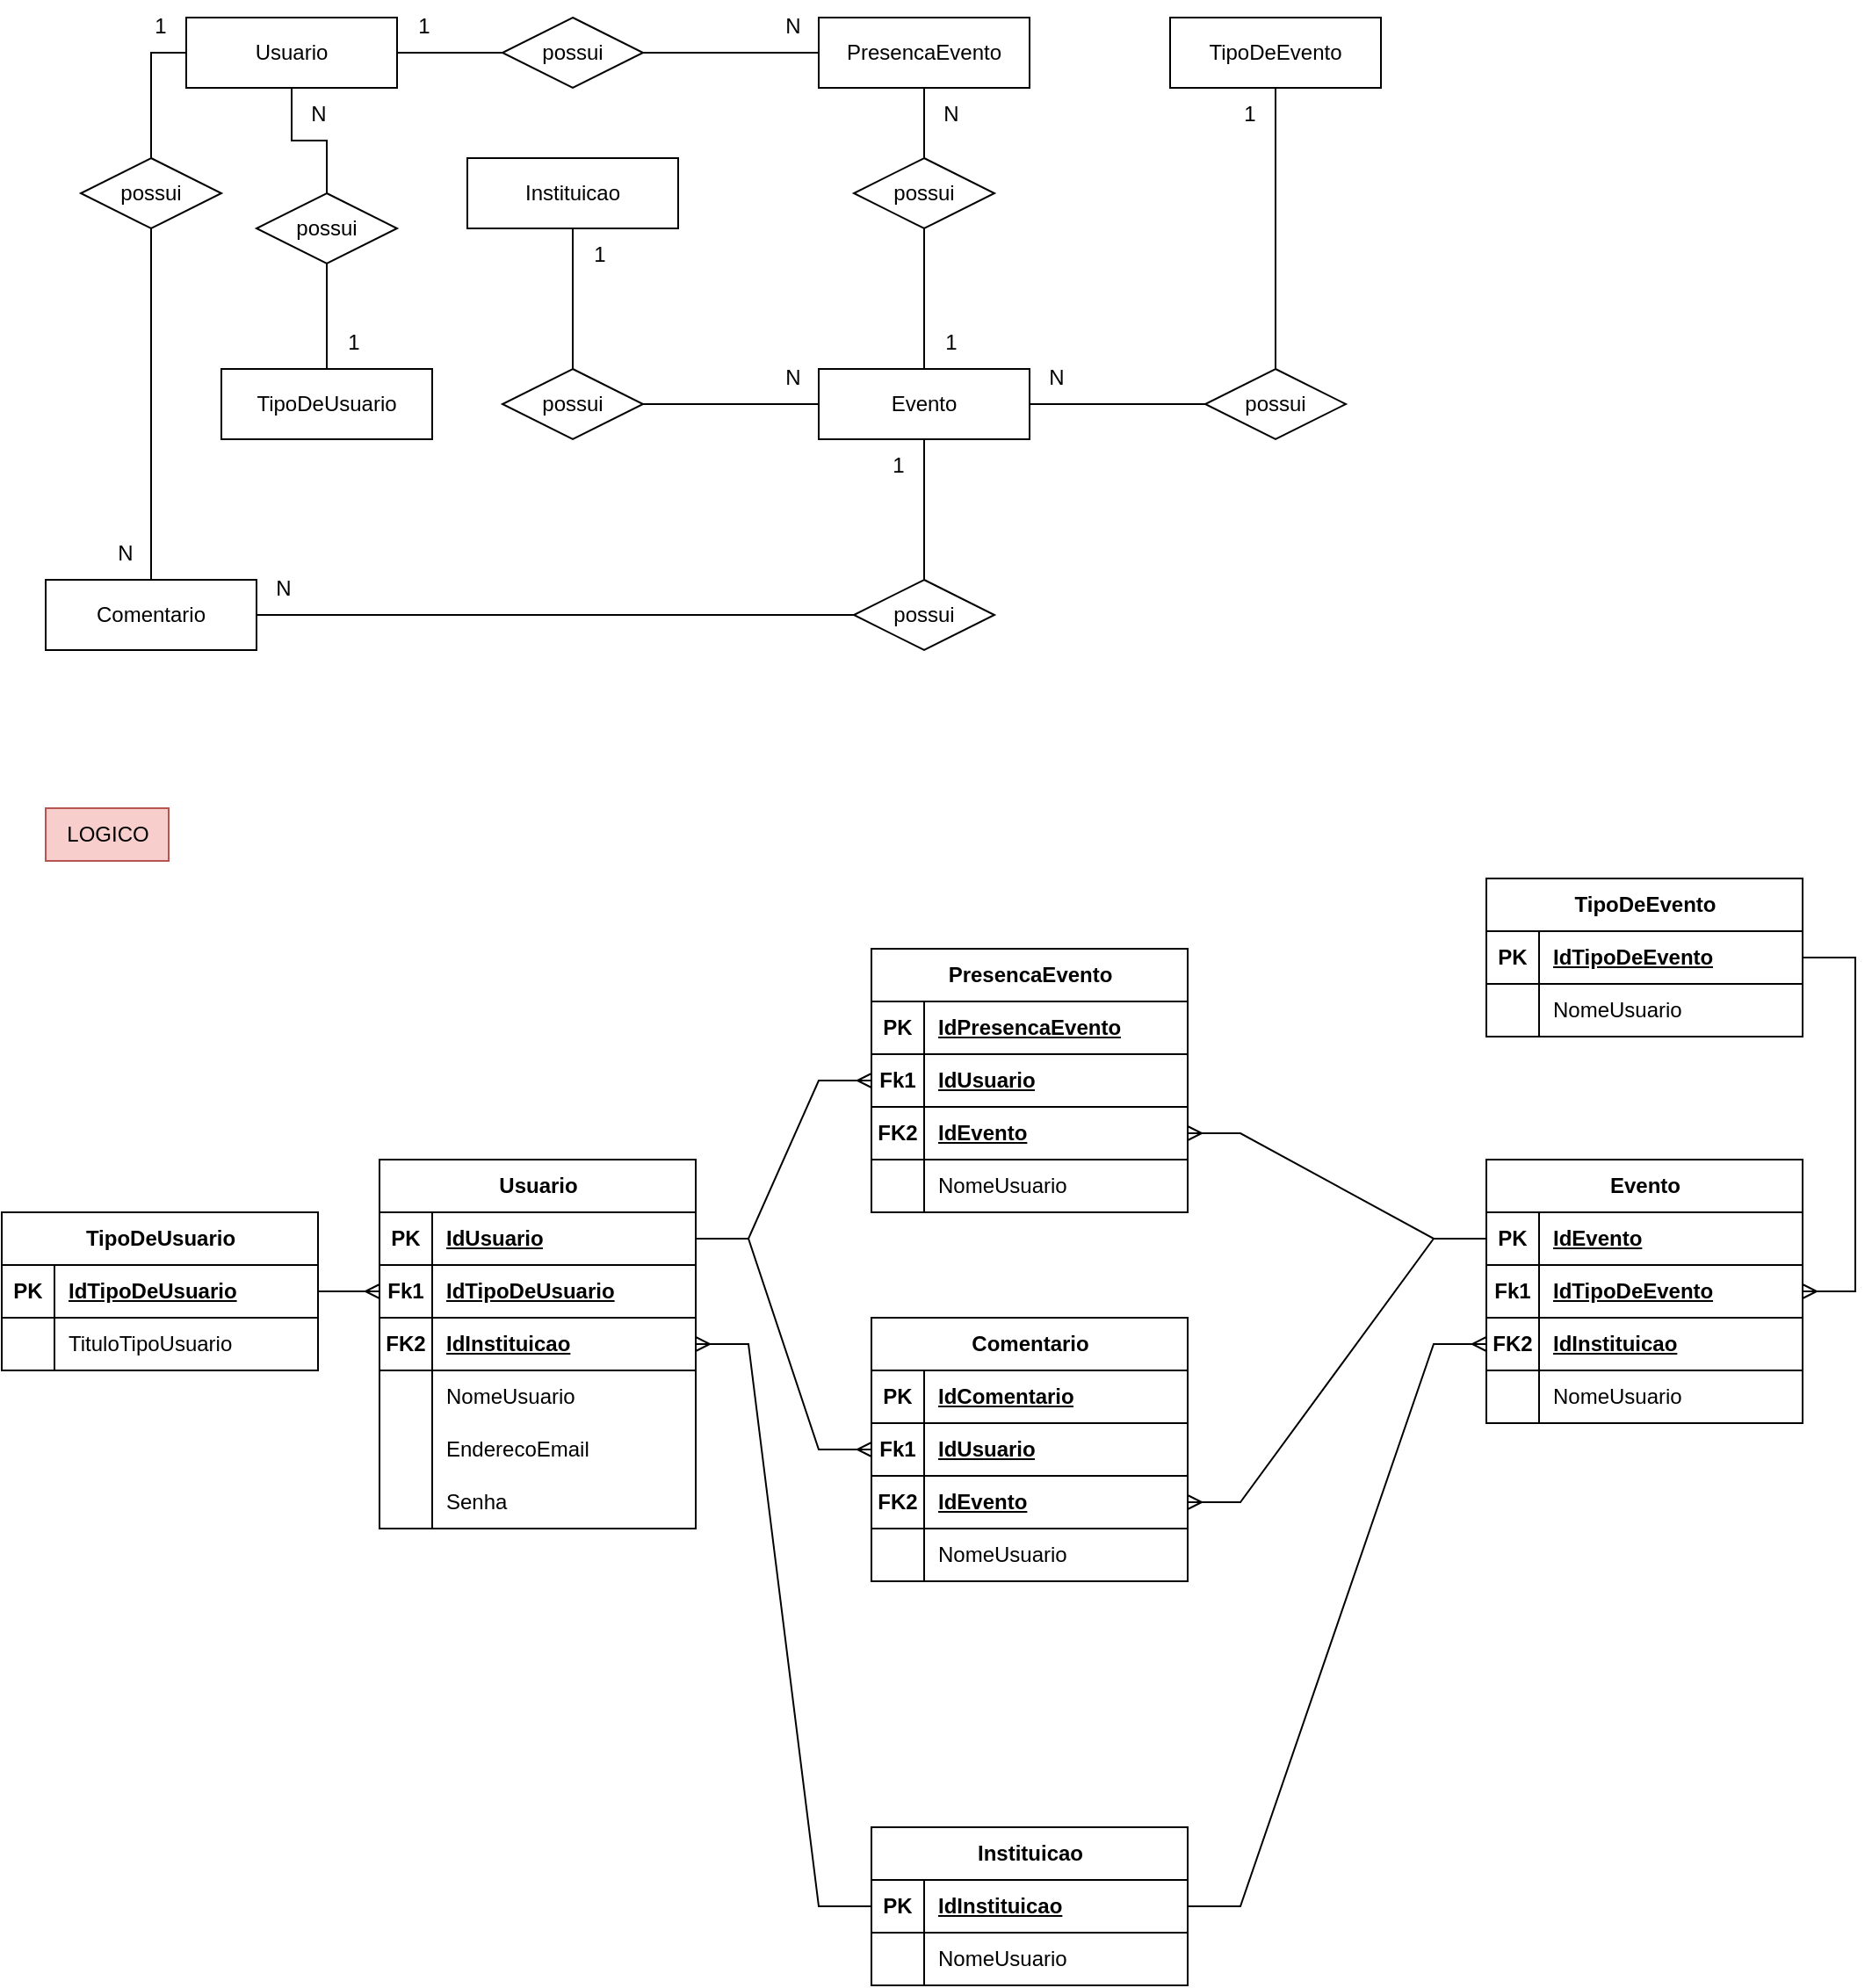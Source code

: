 <mxfile version="21.6.8" type="device">
  <diagram name="Página-1" id="X6pCmP_tfKgv1Dr2jhny">
    <mxGraphModel dx="4291" dy="1783" grid="1" gridSize="10" guides="1" tooltips="1" connect="1" arrows="1" fold="1" page="1" pageScale="1" pageWidth="827" pageHeight="1169" math="0" shadow="0">
      <root>
        <mxCell id="0" />
        <mxCell id="1" parent="0" />
        <mxCell id="z5gG2G4oAlC0dJzHvEp_-4" value="TipoDeUsuario" style="whiteSpace=wrap;html=1;align=center;" parent="1" vertex="1">
          <mxGeometry x="140" y="280" width="120" height="40" as="geometry" />
        </mxCell>
        <mxCell id="z5gG2G4oAlC0dJzHvEp_-23" value="" style="edgeStyle=orthogonalEdgeStyle;rounded=0;orthogonalLoop=1;jettySize=auto;html=1;endArrow=none;endFill=0;" parent="1" source="z5gG2G4oAlC0dJzHvEp_-5" target="z5gG2G4oAlC0dJzHvEp_-16" edge="1">
          <mxGeometry relative="1" as="geometry" />
        </mxCell>
        <mxCell id="z5gG2G4oAlC0dJzHvEp_-5" value="PresencaEvento" style="whiteSpace=wrap;html=1;align=center;" parent="1" vertex="1">
          <mxGeometry x="480" y="80" width="120" height="40" as="geometry" />
        </mxCell>
        <mxCell id="z5gG2G4oAlC0dJzHvEp_-27" value="" style="edgeStyle=orthogonalEdgeStyle;rounded=0;orthogonalLoop=1;jettySize=auto;html=1;endArrow=none;endFill=0;" parent="1" source="z5gG2G4oAlC0dJzHvEp_-6" target="z5gG2G4oAlC0dJzHvEp_-25" edge="1">
          <mxGeometry relative="1" as="geometry" />
        </mxCell>
        <mxCell id="z5gG2G4oAlC0dJzHvEp_-31" value="" style="edgeStyle=orthogonalEdgeStyle;rounded=0;orthogonalLoop=1;jettySize=auto;html=1;endArrow=none;endFill=0;" parent="1" source="z5gG2G4oAlC0dJzHvEp_-6" target="z5gG2G4oAlC0dJzHvEp_-30" edge="1">
          <mxGeometry relative="1" as="geometry" />
        </mxCell>
        <mxCell id="z5gG2G4oAlC0dJzHvEp_-34" value="" style="edgeStyle=orthogonalEdgeStyle;rounded=0;orthogonalLoop=1;jettySize=auto;html=1;endArrow=none;endFill=0;" parent="1" source="z5gG2G4oAlC0dJzHvEp_-6" target="z5gG2G4oAlC0dJzHvEp_-33" edge="1">
          <mxGeometry relative="1" as="geometry" />
        </mxCell>
        <mxCell id="z5gG2G4oAlC0dJzHvEp_-6" value="Evento" style="whiteSpace=wrap;html=1;align=center;" parent="1" vertex="1">
          <mxGeometry x="480" y="280" width="120" height="40" as="geometry" />
        </mxCell>
        <mxCell id="z5gG2G4oAlC0dJzHvEp_-7" value="TipoDeEvento" style="whiteSpace=wrap;html=1;align=center;" parent="1" vertex="1">
          <mxGeometry x="680" y="80" width="120" height="40" as="geometry" />
        </mxCell>
        <mxCell id="z5gG2G4oAlC0dJzHvEp_-14" value="" style="edgeStyle=orthogonalEdgeStyle;rounded=0;orthogonalLoop=1;jettySize=auto;html=1;endArrow=none;endFill=0;" parent="1" source="z5gG2G4oAlC0dJzHvEp_-8" target="z5gG2G4oAlC0dJzHvEp_-13" edge="1">
          <mxGeometry relative="1" as="geometry" />
        </mxCell>
        <mxCell id="z5gG2G4oAlC0dJzHvEp_-21" value="" style="edgeStyle=orthogonalEdgeStyle;rounded=0;orthogonalLoop=1;jettySize=auto;html=1;endArrow=none;endFill=0;" parent="1" source="z5gG2G4oAlC0dJzHvEp_-8" target="z5gG2G4oAlC0dJzHvEp_-20" edge="1">
          <mxGeometry relative="1" as="geometry" />
        </mxCell>
        <mxCell id="z5gG2G4oAlC0dJzHvEp_-37" style="edgeStyle=orthogonalEdgeStyle;rounded=0;orthogonalLoop=1;jettySize=auto;html=1;entryX=0.5;entryY=0;entryDx=0;entryDy=0;endArrow=none;endFill=0;" parent="1" source="z5gG2G4oAlC0dJzHvEp_-8" target="z5gG2G4oAlC0dJzHvEp_-36" edge="1">
          <mxGeometry relative="1" as="geometry">
            <Array as="points">
              <mxPoint x="100" y="100" />
            </Array>
          </mxGeometry>
        </mxCell>
        <mxCell id="z5gG2G4oAlC0dJzHvEp_-8" value="Usuario" style="whiteSpace=wrap;html=1;align=center;" parent="1" vertex="1">
          <mxGeometry x="120" y="80" width="120" height="40" as="geometry" />
        </mxCell>
        <mxCell id="z5gG2G4oAlC0dJzHvEp_-9" value="Instituicao" style="whiteSpace=wrap;html=1;align=center;" parent="1" vertex="1">
          <mxGeometry x="280" y="160" width="120" height="40" as="geometry" />
        </mxCell>
        <mxCell id="z5gG2G4oAlC0dJzHvEp_-10" value="Comentario" style="whiteSpace=wrap;html=1;align=center;" parent="1" vertex="1">
          <mxGeometry x="40" y="400" width="120" height="40" as="geometry" />
        </mxCell>
        <mxCell id="z5gG2G4oAlC0dJzHvEp_-15" value="" style="edgeStyle=orthogonalEdgeStyle;rounded=0;orthogonalLoop=1;jettySize=auto;html=1;endArrow=none;endFill=0;" parent="1" source="z5gG2G4oAlC0dJzHvEp_-13" target="z5gG2G4oAlC0dJzHvEp_-4" edge="1">
          <mxGeometry relative="1" as="geometry" />
        </mxCell>
        <mxCell id="z5gG2G4oAlC0dJzHvEp_-13" value="possui" style="rhombus;whiteSpace=wrap;html=1;" parent="1" vertex="1">
          <mxGeometry x="160" y="180" width="80" height="40" as="geometry" />
        </mxCell>
        <mxCell id="z5gG2G4oAlC0dJzHvEp_-19" value="" style="edgeStyle=orthogonalEdgeStyle;rounded=0;orthogonalLoop=1;jettySize=auto;html=1;endArrow=none;endFill=0;" parent="1" source="z5gG2G4oAlC0dJzHvEp_-16" target="z5gG2G4oAlC0dJzHvEp_-6" edge="1">
          <mxGeometry relative="1" as="geometry" />
        </mxCell>
        <mxCell id="z5gG2G4oAlC0dJzHvEp_-16" value="possui" style="rhombus;whiteSpace=wrap;html=1;" parent="1" vertex="1">
          <mxGeometry x="500" y="160" width="80" height="40" as="geometry" />
        </mxCell>
        <mxCell id="z5gG2G4oAlC0dJzHvEp_-22" value="" style="edgeStyle=orthogonalEdgeStyle;rounded=0;orthogonalLoop=1;jettySize=auto;html=1;endArrow=none;endFill=0;" parent="1" source="z5gG2G4oAlC0dJzHvEp_-20" target="z5gG2G4oAlC0dJzHvEp_-5" edge="1">
          <mxGeometry relative="1" as="geometry" />
        </mxCell>
        <mxCell id="z5gG2G4oAlC0dJzHvEp_-20" value="possui" style="rhombus;whiteSpace=wrap;html=1;" parent="1" vertex="1">
          <mxGeometry x="300" y="80" width="80" height="40" as="geometry" />
        </mxCell>
        <mxCell id="z5gG2G4oAlC0dJzHvEp_-26" value="" style="edgeStyle=orthogonalEdgeStyle;rounded=0;orthogonalLoop=1;jettySize=auto;html=1;endArrow=none;endFill=0;" parent="1" source="z5gG2G4oAlC0dJzHvEp_-25" target="z5gG2G4oAlC0dJzHvEp_-7" edge="1">
          <mxGeometry relative="1" as="geometry" />
        </mxCell>
        <mxCell id="z5gG2G4oAlC0dJzHvEp_-25" value="possui" style="rhombus;whiteSpace=wrap;html=1;" parent="1" vertex="1">
          <mxGeometry x="700" y="280" width="80" height="40" as="geometry" />
        </mxCell>
        <mxCell id="z5gG2G4oAlC0dJzHvEp_-32" value="" style="edgeStyle=orthogonalEdgeStyle;rounded=0;orthogonalLoop=1;jettySize=auto;html=1;endArrow=none;endFill=0;" parent="1" source="z5gG2G4oAlC0dJzHvEp_-30" target="z5gG2G4oAlC0dJzHvEp_-9" edge="1">
          <mxGeometry relative="1" as="geometry" />
        </mxCell>
        <mxCell id="z5gG2G4oAlC0dJzHvEp_-30" value="possui" style="rhombus;whiteSpace=wrap;html=1;" parent="1" vertex="1">
          <mxGeometry x="300" y="280" width="80" height="40" as="geometry" />
        </mxCell>
        <mxCell id="z5gG2G4oAlC0dJzHvEp_-35" style="edgeStyle=orthogonalEdgeStyle;rounded=0;orthogonalLoop=1;jettySize=auto;html=1;entryX=1;entryY=0.5;entryDx=0;entryDy=0;endArrow=none;endFill=0;" parent="1" source="z5gG2G4oAlC0dJzHvEp_-33" target="z5gG2G4oAlC0dJzHvEp_-10" edge="1">
          <mxGeometry relative="1" as="geometry" />
        </mxCell>
        <mxCell id="z5gG2G4oAlC0dJzHvEp_-33" value="possui" style="rhombus;whiteSpace=wrap;html=1;" parent="1" vertex="1">
          <mxGeometry x="500" y="400" width="80" height="40" as="geometry" />
        </mxCell>
        <mxCell id="z5gG2G4oAlC0dJzHvEp_-38" style="edgeStyle=orthogonalEdgeStyle;rounded=0;orthogonalLoop=1;jettySize=auto;html=1;entryX=0.5;entryY=0;entryDx=0;entryDy=0;endArrow=none;endFill=0;" parent="1" source="z5gG2G4oAlC0dJzHvEp_-36" target="z5gG2G4oAlC0dJzHvEp_-10" edge="1">
          <mxGeometry relative="1" as="geometry" />
        </mxCell>
        <mxCell id="z5gG2G4oAlC0dJzHvEp_-36" value="possui" style="rhombus;whiteSpace=wrap;html=1;" parent="1" vertex="1">
          <mxGeometry x="60" y="160" width="80" height="40" as="geometry" />
        </mxCell>
        <mxCell id="z5gG2G4oAlC0dJzHvEp_-41" value="N" style="text;html=1;align=center;verticalAlign=middle;resizable=0;points=[];autosize=1;strokeColor=none;fillColor=none;" parent="1" vertex="1">
          <mxGeometry x="180" y="120" width="30" height="30" as="geometry" />
        </mxCell>
        <mxCell id="z5gG2G4oAlC0dJzHvEp_-42" style="edgeStyle=orthogonalEdgeStyle;rounded=0;orthogonalLoop=1;jettySize=auto;html=1;exitX=0.5;exitY=1;exitDx=0;exitDy=0;" parent="1" source="z5gG2G4oAlC0dJzHvEp_-4" target="z5gG2G4oAlC0dJzHvEp_-4" edge="1">
          <mxGeometry relative="1" as="geometry" />
        </mxCell>
        <mxCell id="z5gG2G4oAlC0dJzHvEp_-43" value="1" style="text;html=1;align=center;verticalAlign=middle;resizable=0;points=[];autosize=1;strokeColor=none;fillColor=none;" parent="1" vertex="1">
          <mxGeometry x="240" y="70" width="30" height="30" as="geometry" />
        </mxCell>
        <mxCell id="z5gG2G4oAlC0dJzHvEp_-44" value="1" style="text;html=1;align=center;verticalAlign=middle;resizable=0;points=[];autosize=1;strokeColor=none;fillColor=none;" parent="1" vertex="1">
          <mxGeometry x="200" y="250" width="30" height="30" as="geometry" />
        </mxCell>
        <mxCell id="z5gG2G4oAlC0dJzHvEp_-45" value="N" style="text;html=1;align=center;verticalAlign=middle;resizable=0;points=[];autosize=1;strokeColor=none;fillColor=none;" parent="1" vertex="1">
          <mxGeometry x="450" y="70" width="30" height="30" as="geometry" />
        </mxCell>
        <mxCell id="z5gG2G4oAlC0dJzHvEp_-46" value="N" style="text;html=1;align=center;verticalAlign=middle;resizable=0;points=[];autosize=1;strokeColor=none;fillColor=none;" parent="1" vertex="1">
          <mxGeometry x="540" y="120" width="30" height="30" as="geometry" />
        </mxCell>
        <mxCell id="z5gG2G4oAlC0dJzHvEp_-47" value="1" style="text;html=1;align=center;verticalAlign=middle;resizable=0;points=[];autosize=1;strokeColor=none;fillColor=none;" parent="1" vertex="1">
          <mxGeometry x="710" y="120" width="30" height="30" as="geometry" />
        </mxCell>
        <mxCell id="z5gG2G4oAlC0dJzHvEp_-48" value="1" style="text;html=1;align=center;verticalAlign=middle;resizable=0;points=[];autosize=1;strokeColor=none;fillColor=none;" parent="1" vertex="1">
          <mxGeometry x="340" y="200" width="30" height="30" as="geometry" />
        </mxCell>
        <mxCell id="z5gG2G4oAlC0dJzHvEp_-49" value="N" style="text;html=1;align=center;verticalAlign=middle;resizable=0;points=[];autosize=1;strokeColor=none;fillColor=none;" parent="1" vertex="1">
          <mxGeometry x="600" y="270" width="30" height="30" as="geometry" />
        </mxCell>
        <mxCell id="z5gG2G4oAlC0dJzHvEp_-50" value="N" style="text;html=1;align=center;verticalAlign=middle;resizable=0;points=[];autosize=1;strokeColor=none;fillColor=none;" parent="1" vertex="1">
          <mxGeometry x="160" y="390" width="30" height="30" as="geometry" />
        </mxCell>
        <mxCell id="z5gG2G4oAlC0dJzHvEp_-51" value="1" style="text;html=1;align=center;verticalAlign=middle;resizable=0;points=[];autosize=1;strokeColor=none;fillColor=none;" parent="1" vertex="1">
          <mxGeometry x="510" y="320" width="30" height="30" as="geometry" />
        </mxCell>
        <mxCell id="z5gG2G4oAlC0dJzHvEp_-52" value="1" style="text;html=1;align=center;verticalAlign=middle;resizable=0;points=[];autosize=1;strokeColor=none;fillColor=none;" parent="1" vertex="1">
          <mxGeometry x="540" y="250" width="30" height="30" as="geometry" />
        </mxCell>
        <mxCell id="z5gG2G4oAlC0dJzHvEp_-53" value="N" style="text;html=1;align=center;verticalAlign=middle;resizable=0;points=[];autosize=1;strokeColor=none;fillColor=none;" parent="1" vertex="1">
          <mxGeometry x="450" y="270" width="30" height="30" as="geometry" />
        </mxCell>
        <mxCell id="z5gG2G4oAlC0dJzHvEp_-54" value="N" style="text;html=1;align=center;verticalAlign=middle;resizable=0;points=[];autosize=1;strokeColor=none;fillColor=none;" parent="1" vertex="1">
          <mxGeometry x="70" y="370" width="30" height="30" as="geometry" />
        </mxCell>
        <mxCell id="z5gG2G4oAlC0dJzHvEp_-55" value="1" style="text;html=1;align=center;verticalAlign=middle;resizable=0;points=[];autosize=1;strokeColor=none;fillColor=none;" parent="1" vertex="1">
          <mxGeometry x="90" y="70" width="30" height="30" as="geometry" />
        </mxCell>
        <mxCell id="z5gG2G4oAlC0dJzHvEp_-56" value="TipoDeUsuario" style="shape=table;startSize=30;container=1;collapsible=1;childLayout=tableLayout;fixedRows=1;rowLines=0;fontStyle=1;align=center;resizeLast=1;html=1;" parent="1" vertex="1">
          <mxGeometry x="15" y="760" width="180" height="90" as="geometry" />
        </mxCell>
        <mxCell id="z5gG2G4oAlC0dJzHvEp_-57" value="" style="shape=tableRow;horizontal=0;startSize=0;swimlaneHead=0;swimlaneBody=0;fillColor=none;collapsible=0;dropTarget=0;points=[[0,0.5],[1,0.5]];portConstraint=eastwest;top=0;left=0;right=0;bottom=1;" parent="z5gG2G4oAlC0dJzHvEp_-56" vertex="1">
          <mxGeometry y="30" width="180" height="30" as="geometry" />
        </mxCell>
        <mxCell id="z5gG2G4oAlC0dJzHvEp_-58" value="PK" style="shape=partialRectangle;connectable=0;fillColor=none;top=0;left=0;bottom=0;right=0;fontStyle=1;overflow=hidden;whiteSpace=wrap;html=1;" parent="z5gG2G4oAlC0dJzHvEp_-57" vertex="1">
          <mxGeometry width="30" height="30" as="geometry">
            <mxRectangle width="30" height="30" as="alternateBounds" />
          </mxGeometry>
        </mxCell>
        <mxCell id="z5gG2G4oAlC0dJzHvEp_-59" value="IdTipoDeUsuario" style="shape=partialRectangle;connectable=0;fillColor=none;top=0;left=0;bottom=0;right=0;align=left;spacingLeft=6;fontStyle=5;overflow=hidden;whiteSpace=wrap;html=1;" parent="z5gG2G4oAlC0dJzHvEp_-57" vertex="1">
          <mxGeometry x="30" width="150" height="30" as="geometry">
            <mxRectangle width="150" height="30" as="alternateBounds" />
          </mxGeometry>
        </mxCell>
        <mxCell id="z5gG2G4oAlC0dJzHvEp_-60" value="" style="shape=tableRow;horizontal=0;startSize=0;swimlaneHead=0;swimlaneBody=0;fillColor=none;collapsible=0;dropTarget=0;points=[[0,0.5],[1,0.5]];portConstraint=eastwest;top=0;left=0;right=0;bottom=0;" parent="z5gG2G4oAlC0dJzHvEp_-56" vertex="1">
          <mxGeometry y="60" width="180" height="30" as="geometry" />
        </mxCell>
        <mxCell id="z5gG2G4oAlC0dJzHvEp_-61" value="" style="shape=partialRectangle;connectable=0;fillColor=none;top=0;left=0;bottom=0;right=0;editable=1;overflow=hidden;whiteSpace=wrap;html=1;" parent="z5gG2G4oAlC0dJzHvEp_-60" vertex="1">
          <mxGeometry width="30" height="30" as="geometry">
            <mxRectangle width="30" height="30" as="alternateBounds" />
          </mxGeometry>
        </mxCell>
        <mxCell id="z5gG2G4oAlC0dJzHvEp_-62" value="TituloTipoUsuario" style="shape=partialRectangle;connectable=0;fillColor=none;top=0;left=0;bottom=0;right=0;align=left;spacingLeft=6;overflow=hidden;whiteSpace=wrap;html=1;" parent="z5gG2G4oAlC0dJzHvEp_-60" vertex="1">
          <mxGeometry x="30" width="150" height="30" as="geometry">
            <mxRectangle width="150" height="30" as="alternateBounds" />
          </mxGeometry>
        </mxCell>
        <mxCell id="z5gG2G4oAlC0dJzHvEp_-69" value="LOGICO" style="text;html=1;align=center;verticalAlign=middle;resizable=0;points=[];autosize=1;strokeColor=#b85450;fillColor=#f8cecc;" parent="1" vertex="1">
          <mxGeometry x="40" y="530" width="70" height="30" as="geometry" />
        </mxCell>
        <mxCell id="z5gG2G4oAlC0dJzHvEp_-70" value="Usuario" style="shape=table;startSize=30;container=1;collapsible=1;childLayout=tableLayout;fixedRows=1;rowLines=0;fontStyle=1;align=center;resizeLast=1;html=1;" parent="1" vertex="1">
          <mxGeometry x="230" y="730" width="180" height="210" as="geometry" />
        </mxCell>
        <mxCell id="z5gG2G4oAlC0dJzHvEp_-71" value="" style="shape=tableRow;horizontal=0;startSize=0;swimlaneHead=0;swimlaneBody=0;fillColor=none;collapsible=0;dropTarget=0;points=[[0,0.5],[1,0.5]];portConstraint=eastwest;top=0;left=0;right=0;bottom=1;" parent="z5gG2G4oAlC0dJzHvEp_-70" vertex="1">
          <mxGeometry y="30" width="180" height="30" as="geometry" />
        </mxCell>
        <mxCell id="z5gG2G4oAlC0dJzHvEp_-72" value="PK" style="shape=partialRectangle;connectable=0;fillColor=none;top=0;left=0;bottom=0;right=0;fontStyle=1;overflow=hidden;whiteSpace=wrap;html=1;" parent="z5gG2G4oAlC0dJzHvEp_-71" vertex="1">
          <mxGeometry width="30" height="30" as="geometry">
            <mxRectangle width="30" height="30" as="alternateBounds" />
          </mxGeometry>
        </mxCell>
        <mxCell id="z5gG2G4oAlC0dJzHvEp_-73" value="IdUsuario" style="shape=partialRectangle;connectable=0;fillColor=none;top=0;left=0;bottom=0;right=0;align=left;spacingLeft=6;fontStyle=5;overflow=hidden;whiteSpace=wrap;html=1;" parent="z5gG2G4oAlC0dJzHvEp_-71" vertex="1">
          <mxGeometry x="30" width="150" height="30" as="geometry">
            <mxRectangle width="150" height="30" as="alternateBounds" />
          </mxGeometry>
        </mxCell>
        <mxCell id="z5gG2G4oAlC0dJzHvEp_-80" style="shape=tableRow;horizontal=0;startSize=0;swimlaneHead=0;swimlaneBody=0;fillColor=none;collapsible=0;dropTarget=0;points=[[0,0.5],[1,0.5]];portConstraint=eastwest;top=0;left=0;right=0;bottom=1;" parent="z5gG2G4oAlC0dJzHvEp_-70" vertex="1">
          <mxGeometry y="60" width="180" height="30" as="geometry" />
        </mxCell>
        <mxCell id="z5gG2G4oAlC0dJzHvEp_-81" value="Fk1" style="shape=partialRectangle;connectable=0;fillColor=none;top=0;left=0;bottom=0;right=0;fontStyle=1;overflow=hidden;whiteSpace=wrap;html=1;" parent="z5gG2G4oAlC0dJzHvEp_-80" vertex="1">
          <mxGeometry width="30" height="30" as="geometry">
            <mxRectangle width="30" height="30" as="alternateBounds" />
          </mxGeometry>
        </mxCell>
        <mxCell id="z5gG2G4oAlC0dJzHvEp_-82" value="IdTipoDeUsuario" style="shape=partialRectangle;connectable=0;fillColor=none;top=0;left=0;bottom=0;right=0;align=left;spacingLeft=6;fontStyle=5;overflow=hidden;whiteSpace=wrap;html=1;" parent="z5gG2G4oAlC0dJzHvEp_-80" vertex="1">
          <mxGeometry x="30" width="150" height="30" as="geometry">
            <mxRectangle width="150" height="30" as="alternateBounds" />
          </mxGeometry>
        </mxCell>
        <mxCell id="A8ibW6QxUssbD_56g3AF-2" style="shape=tableRow;horizontal=0;startSize=0;swimlaneHead=0;swimlaneBody=0;fillColor=none;collapsible=0;dropTarget=0;points=[[0,0.5],[1,0.5]];portConstraint=eastwest;top=0;left=0;right=0;bottom=1;" vertex="1" parent="z5gG2G4oAlC0dJzHvEp_-70">
          <mxGeometry y="90" width="180" height="30" as="geometry" />
        </mxCell>
        <mxCell id="A8ibW6QxUssbD_56g3AF-3" value="FK2" style="shape=partialRectangle;connectable=0;fillColor=none;top=0;left=0;bottom=0;right=0;fontStyle=1;overflow=hidden;whiteSpace=wrap;html=1;" vertex="1" parent="A8ibW6QxUssbD_56g3AF-2">
          <mxGeometry width="30" height="30" as="geometry">
            <mxRectangle width="30" height="30" as="alternateBounds" />
          </mxGeometry>
        </mxCell>
        <mxCell id="A8ibW6QxUssbD_56g3AF-4" value="IdInstituicao" style="shape=partialRectangle;connectable=0;fillColor=none;top=0;left=0;bottom=0;right=0;align=left;spacingLeft=6;fontStyle=5;overflow=hidden;whiteSpace=wrap;html=1;" vertex="1" parent="A8ibW6QxUssbD_56g3AF-2">
          <mxGeometry x="30" width="150" height="30" as="geometry">
            <mxRectangle width="150" height="30" as="alternateBounds" />
          </mxGeometry>
        </mxCell>
        <mxCell id="z5gG2G4oAlC0dJzHvEp_-74" value="" style="shape=tableRow;horizontal=0;startSize=0;swimlaneHead=0;swimlaneBody=0;fillColor=none;collapsible=0;dropTarget=0;points=[[0,0.5],[1,0.5]];portConstraint=eastwest;top=0;left=0;right=0;bottom=0;" parent="z5gG2G4oAlC0dJzHvEp_-70" vertex="1">
          <mxGeometry y="120" width="180" height="30" as="geometry" />
        </mxCell>
        <mxCell id="z5gG2G4oAlC0dJzHvEp_-75" value="" style="shape=partialRectangle;connectable=0;fillColor=none;top=0;left=0;bottom=0;right=0;editable=1;overflow=hidden;whiteSpace=wrap;html=1;" parent="z5gG2G4oAlC0dJzHvEp_-74" vertex="1">
          <mxGeometry width="30" height="30" as="geometry">
            <mxRectangle width="30" height="30" as="alternateBounds" />
          </mxGeometry>
        </mxCell>
        <mxCell id="z5gG2G4oAlC0dJzHvEp_-76" value="NomeUsuario" style="shape=partialRectangle;connectable=0;fillColor=none;top=0;left=0;bottom=0;right=0;align=left;spacingLeft=6;overflow=hidden;whiteSpace=wrap;html=1;" parent="z5gG2G4oAlC0dJzHvEp_-74" vertex="1">
          <mxGeometry x="30" width="150" height="30" as="geometry">
            <mxRectangle width="150" height="30" as="alternateBounds" />
          </mxGeometry>
        </mxCell>
        <mxCell id="z5gG2G4oAlC0dJzHvEp_-83" style="shape=tableRow;horizontal=0;startSize=0;swimlaneHead=0;swimlaneBody=0;fillColor=none;collapsible=0;dropTarget=0;points=[[0,0.5],[1,0.5]];portConstraint=eastwest;top=0;left=0;right=0;bottom=0;" parent="z5gG2G4oAlC0dJzHvEp_-70" vertex="1">
          <mxGeometry y="150" width="180" height="30" as="geometry" />
        </mxCell>
        <mxCell id="z5gG2G4oAlC0dJzHvEp_-84" style="shape=partialRectangle;connectable=0;fillColor=none;top=0;left=0;bottom=0;right=0;editable=1;overflow=hidden;whiteSpace=wrap;html=1;" parent="z5gG2G4oAlC0dJzHvEp_-83" vertex="1">
          <mxGeometry width="30" height="30" as="geometry">
            <mxRectangle width="30" height="30" as="alternateBounds" />
          </mxGeometry>
        </mxCell>
        <mxCell id="z5gG2G4oAlC0dJzHvEp_-85" value="EnderecoEmail" style="shape=partialRectangle;connectable=0;fillColor=none;top=0;left=0;bottom=0;right=0;align=left;spacingLeft=6;overflow=hidden;whiteSpace=wrap;html=1;" parent="z5gG2G4oAlC0dJzHvEp_-83" vertex="1">
          <mxGeometry x="30" width="150" height="30" as="geometry">
            <mxRectangle width="150" height="30" as="alternateBounds" />
          </mxGeometry>
        </mxCell>
        <mxCell id="z5gG2G4oAlC0dJzHvEp_-86" style="shape=tableRow;horizontal=0;startSize=0;swimlaneHead=0;swimlaneBody=0;fillColor=none;collapsible=0;dropTarget=0;points=[[0,0.5],[1,0.5]];portConstraint=eastwest;top=0;left=0;right=0;bottom=0;" parent="z5gG2G4oAlC0dJzHvEp_-70" vertex="1">
          <mxGeometry y="180" width="180" height="30" as="geometry" />
        </mxCell>
        <mxCell id="z5gG2G4oAlC0dJzHvEp_-87" style="shape=partialRectangle;connectable=0;fillColor=none;top=0;left=0;bottom=0;right=0;editable=1;overflow=hidden;whiteSpace=wrap;html=1;" parent="z5gG2G4oAlC0dJzHvEp_-86" vertex="1">
          <mxGeometry width="30" height="30" as="geometry">
            <mxRectangle width="30" height="30" as="alternateBounds" />
          </mxGeometry>
        </mxCell>
        <mxCell id="z5gG2G4oAlC0dJzHvEp_-88" value="Senha" style="shape=partialRectangle;connectable=0;fillColor=none;top=0;left=0;bottom=0;right=0;align=left;spacingLeft=6;overflow=hidden;whiteSpace=wrap;html=1;" parent="z5gG2G4oAlC0dJzHvEp_-86" vertex="1">
          <mxGeometry x="30" width="150" height="30" as="geometry">
            <mxRectangle width="150" height="30" as="alternateBounds" />
          </mxGeometry>
        </mxCell>
        <mxCell id="z5gG2G4oAlC0dJzHvEp_-90" value="PresencaEvento" style="shape=table;startSize=30;container=1;collapsible=1;childLayout=tableLayout;fixedRows=1;rowLines=0;fontStyle=1;align=center;resizeLast=1;html=1;" parent="1" vertex="1">
          <mxGeometry x="510" y="610" width="180" height="150" as="geometry" />
        </mxCell>
        <mxCell id="z5gG2G4oAlC0dJzHvEp_-91" value="" style="shape=tableRow;horizontal=0;startSize=0;swimlaneHead=0;swimlaneBody=0;fillColor=none;collapsible=0;dropTarget=0;points=[[0,0.5],[1,0.5]];portConstraint=eastwest;top=0;left=0;right=0;bottom=1;" parent="z5gG2G4oAlC0dJzHvEp_-90" vertex="1">
          <mxGeometry y="30" width="180" height="30" as="geometry" />
        </mxCell>
        <mxCell id="z5gG2G4oAlC0dJzHvEp_-92" value="PK" style="shape=partialRectangle;connectable=0;fillColor=none;top=0;left=0;bottom=0;right=0;fontStyle=1;overflow=hidden;whiteSpace=wrap;html=1;" parent="z5gG2G4oAlC0dJzHvEp_-91" vertex="1">
          <mxGeometry width="30" height="30" as="geometry">
            <mxRectangle width="30" height="30" as="alternateBounds" />
          </mxGeometry>
        </mxCell>
        <mxCell id="z5gG2G4oAlC0dJzHvEp_-93" value="IdPresencaEvento" style="shape=partialRectangle;connectable=0;fillColor=none;top=0;left=0;bottom=0;right=0;align=left;spacingLeft=6;fontStyle=5;overflow=hidden;whiteSpace=wrap;html=1;" parent="z5gG2G4oAlC0dJzHvEp_-91" vertex="1">
          <mxGeometry x="30" width="150" height="30" as="geometry">
            <mxRectangle width="150" height="30" as="alternateBounds" />
          </mxGeometry>
        </mxCell>
        <mxCell id="z5gG2G4oAlC0dJzHvEp_-94" style="shape=tableRow;horizontal=0;startSize=0;swimlaneHead=0;swimlaneBody=0;fillColor=none;collapsible=0;dropTarget=0;points=[[0,0.5],[1,0.5]];portConstraint=eastwest;top=0;left=0;right=0;bottom=1;" parent="z5gG2G4oAlC0dJzHvEp_-90" vertex="1">
          <mxGeometry y="60" width="180" height="30" as="geometry" />
        </mxCell>
        <mxCell id="z5gG2G4oAlC0dJzHvEp_-95" value="Fk1" style="shape=partialRectangle;connectable=0;fillColor=none;top=0;left=0;bottom=0;right=0;fontStyle=1;overflow=hidden;whiteSpace=wrap;html=1;" parent="z5gG2G4oAlC0dJzHvEp_-94" vertex="1">
          <mxGeometry width="30" height="30" as="geometry">
            <mxRectangle width="30" height="30" as="alternateBounds" />
          </mxGeometry>
        </mxCell>
        <mxCell id="z5gG2G4oAlC0dJzHvEp_-96" value="IdUsuario" style="shape=partialRectangle;connectable=0;fillColor=none;top=0;left=0;bottom=0;right=0;align=left;spacingLeft=6;fontStyle=5;overflow=hidden;whiteSpace=wrap;html=1;" parent="z5gG2G4oAlC0dJzHvEp_-94" vertex="1">
          <mxGeometry x="30" width="150" height="30" as="geometry">
            <mxRectangle width="150" height="30" as="alternateBounds" />
          </mxGeometry>
        </mxCell>
        <mxCell id="z5gG2G4oAlC0dJzHvEp_-141" style="shape=tableRow;horizontal=0;startSize=0;swimlaneHead=0;swimlaneBody=0;fillColor=none;collapsible=0;dropTarget=0;points=[[0,0.5],[1,0.5]];portConstraint=eastwest;top=0;left=0;right=0;bottom=1;" parent="z5gG2G4oAlC0dJzHvEp_-90" vertex="1">
          <mxGeometry y="90" width="180" height="30" as="geometry" />
        </mxCell>
        <mxCell id="z5gG2G4oAlC0dJzHvEp_-142" value="FK2" style="shape=partialRectangle;connectable=0;fillColor=none;top=0;left=0;bottom=0;right=0;fontStyle=1;overflow=hidden;whiteSpace=wrap;html=1;" parent="z5gG2G4oAlC0dJzHvEp_-141" vertex="1">
          <mxGeometry width="30" height="30" as="geometry">
            <mxRectangle width="30" height="30" as="alternateBounds" />
          </mxGeometry>
        </mxCell>
        <mxCell id="z5gG2G4oAlC0dJzHvEp_-143" value="IdEvento" style="shape=partialRectangle;connectable=0;fillColor=none;top=0;left=0;bottom=0;right=0;align=left;spacingLeft=6;fontStyle=5;overflow=hidden;whiteSpace=wrap;html=1;" parent="z5gG2G4oAlC0dJzHvEp_-141" vertex="1">
          <mxGeometry x="30" width="150" height="30" as="geometry">
            <mxRectangle width="150" height="30" as="alternateBounds" />
          </mxGeometry>
        </mxCell>
        <mxCell id="z5gG2G4oAlC0dJzHvEp_-97" value="" style="shape=tableRow;horizontal=0;startSize=0;swimlaneHead=0;swimlaneBody=0;fillColor=none;collapsible=0;dropTarget=0;points=[[0,0.5],[1,0.5]];portConstraint=eastwest;top=0;left=0;right=0;bottom=0;" parent="z5gG2G4oAlC0dJzHvEp_-90" vertex="1">
          <mxGeometry y="120" width="180" height="30" as="geometry" />
        </mxCell>
        <mxCell id="z5gG2G4oAlC0dJzHvEp_-98" value="" style="shape=partialRectangle;connectable=0;fillColor=none;top=0;left=0;bottom=0;right=0;editable=1;overflow=hidden;whiteSpace=wrap;html=1;" parent="z5gG2G4oAlC0dJzHvEp_-97" vertex="1">
          <mxGeometry width="30" height="30" as="geometry">
            <mxRectangle width="30" height="30" as="alternateBounds" />
          </mxGeometry>
        </mxCell>
        <mxCell id="z5gG2G4oAlC0dJzHvEp_-99" value="NomeUsuario" style="shape=partialRectangle;connectable=0;fillColor=none;top=0;left=0;bottom=0;right=0;align=left;spacingLeft=6;overflow=hidden;whiteSpace=wrap;html=1;" parent="z5gG2G4oAlC0dJzHvEp_-97" vertex="1">
          <mxGeometry x="30" width="150" height="30" as="geometry">
            <mxRectangle width="150" height="30" as="alternateBounds" />
          </mxGeometry>
        </mxCell>
        <mxCell id="z5gG2G4oAlC0dJzHvEp_-106" value="" style="edgeStyle=entityRelationEdgeStyle;fontSize=12;html=1;endArrow=ERmany;rounded=0;exitX=1;exitY=0.5;exitDx=0;exitDy=0;entryX=0;entryY=0.5;entryDx=0;entryDy=0;" parent="1" source="z5gG2G4oAlC0dJzHvEp_-71" target="z5gG2G4oAlC0dJzHvEp_-94" edge="1">
          <mxGeometry width="100" height="100" relative="1" as="geometry">
            <mxPoint x="205" y="740" as="sourcePoint" />
            <mxPoint x="305" y="770" as="targetPoint" />
            <Array as="points">
              <mxPoint x="215" y="745" />
              <mxPoint x="255" y="735" />
            </Array>
          </mxGeometry>
        </mxCell>
        <mxCell id="z5gG2G4oAlC0dJzHvEp_-125" value="Evento" style="shape=table;startSize=30;container=1;collapsible=1;childLayout=tableLayout;fixedRows=1;rowLines=0;fontStyle=1;align=center;resizeLast=1;html=1;" parent="1" vertex="1">
          <mxGeometry x="860" y="730" width="180" height="150" as="geometry" />
        </mxCell>
        <mxCell id="z5gG2G4oAlC0dJzHvEp_-126" value="" style="shape=tableRow;horizontal=0;startSize=0;swimlaneHead=0;swimlaneBody=0;fillColor=none;collapsible=0;dropTarget=0;points=[[0,0.5],[1,0.5]];portConstraint=eastwest;top=0;left=0;right=0;bottom=1;" parent="z5gG2G4oAlC0dJzHvEp_-125" vertex="1">
          <mxGeometry y="30" width="180" height="30" as="geometry" />
        </mxCell>
        <mxCell id="z5gG2G4oAlC0dJzHvEp_-127" value="PK" style="shape=partialRectangle;connectable=0;fillColor=none;top=0;left=0;bottom=0;right=0;fontStyle=1;overflow=hidden;whiteSpace=wrap;html=1;" parent="z5gG2G4oAlC0dJzHvEp_-126" vertex="1">
          <mxGeometry width="30" height="30" as="geometry">
            <mxRectangle width="30" height="30" as="alternateBounds" />
          </mxGeometry>
        </mxCell>
        <mxCell id="z5gG2G4oAlC0dJzHvEp_-128" value="IdEvento" style="shape=partialRectangle;connectable=0;fillColor=none;top=0;left=0;bottom=0;right=0;align=left;spacingLeft=6;fontStyle=5;overflow=hidden;whiteSpace=wrap;html=1;" parent="z5gG2G4oAlC0dJzHvEp_-126" vertex="1">
          <mxGeometry x="30" width="150" height="30" as="geometry">
            <mxRectangle width="150" height="30" as="alternateBounds" />
          </mxGeometry>
        </mxCell>
        <mxCell id="z5gG2G4oAlC0dJzHvEp_-129" style="shape=tableRow;horizontal=0;startSize=0;swimlaneHead=0;swimlaneBody=0;fillColor=none;collapsible=0;dropTarget=0;points=[[0,0.5],[1,0.5]];portConstraint=eastwest;top=0;left=0;right=0;bottom=1;" parent="z5gG2G4oAlC0dJzHvEp_-125" vertex="1">
          <mxGeometry y="60" width="180" height="30" as="geometry" />
        </mxCell>
        <mxCell id="z5gG2G4oAlC0dJzHvEp_-130" value="Fk1" style="shape=partialRectangle;connectable=0;fillColor=none;top=0;left=0;bottom=0;right=0;fontStyle=1;overflow=hidden;whiteSpace=wrap;html=1;" parent="z5gG2G4oAlC0dJzHvEp_-129" vertex="1">
          <mxGeometry width="30" height="30" as="geometry">
            <mxRectangle width="30" height="30" as="alternateBounds" />
          </mxGeometry>
        </mxCell>
        <mxCell id="z5gG2G4oAlC0dJzHvEp_-131" value="IdTipoDeEvento" style="shape=partialRectangle;connectable=0;fillColor=none;top=0;left=0;bottom=0;right=0;align=left;spacingLeft=6;fontStyle=5;overflow=hidden;whiteSpace=wrap;html=1;" parent="z5gG2G4oAlC0dJzHvEp_-129" vertex="1">
          <mxGeometry x="30" width="150" height="30" as="geometry">
            <mxRectangle width="150" height="30" as="alternateBounds" />
          </mxGeometry>
        </mxCell>
        <mxCell id="z5gG2G4oAlC0dJzHvEp_-176" style="shape=tableRow;horizontal=0;startSize=0;swimlaneHead=0;swimlaneBody=0;fillColor=none;collapsible=0;dropTarget=0;points=[[0,0.5],[1,0.5]];portConstraint=eastwest;top=0;left=0;right=0;bottom=1;" parent="z5gG2G4oAlC0dJzHvEp_-125" vertex="1">
          <mxGeometry y="90" width="180" height="30" as="geometry" />
        </mxCell>
        <mxCell id="z5gG2G4oAlC0dJzHvEp_-177" value="FK2" style="shape=partialRectangle;connectable=0;fillColor=none;top=0;left=0;bottom=0;right=0;fontStyle=1;overflow=hidden;whiteSpace=wrap;html=1;" parent="z5gG2G4oAlC0dJzHvEp_-176" vertex="1">
          <mxGeometry width="30" height="30" as="geometry">
            <mxRectangle width="30" height="30" as="alternateBounds" />
          </mxGeometry>
        </mxCell>
        <mxCell id="z5gG2G4oAlC0dJzHvEp_-178" value="IdInstituicao" style="shape=partialRectangle;connectable=0;fillColor=none;top=0;left=0;bottom=0;right=0;align=left;spacingLeft=6;fontStyle=5;overflow=hidden;whiteSpace=wrap;html=1;" parent="z5gG2G4oAlC0dJzHvEp_-176" vertex="1">
          <mxGeometry x="30" width="150" height="30" as="geometry">
            <mxRectangle width="150" height="30" as="alternateBounds" />
          </mxGeometry>
        </mxCell>
        <mxCell id="z5gG2G4oAlC0dJzHvEp_-132" value="" style="shape=tableRow;horizontal=0;startSize=0;swimlaneHead=0;swimlaneBody=0;fillColor=none;collapsible=0;dropTarget=0;points=[[0,0.5],[1,0.5]];portConstraint=eastwest;top=0;left=0;right=0;bottom=0;" parent="z5gG2G4oAlC0dJzHvEp_-125" vertex="1">
          <mxGeometry y="120" width="180" height="30" as="geometry" />
        </mxCell>
        <mxCell id="z5gG2G4oAlC0dJzHvEp_-133" value="" style="shape=partialRectangle;connectable=0;fillColor=none;top=0;left=0;bottom=0;right=0;editable=1;overflow=hidden;whiteSpace=wrap;html=1;" parent="z5gG2G4oAlC0dJzHvEp_-132" vertex="1">
          <mxGeometry width="30" height="30" as="geometry">
            <mxRectangle width="30" height="30" as="alternateBounds" />
          </mxGeometry>
        </mxCell>
        <mxCell id="z5gG2G4oAlC0dJzHvEp_-134" value="NomeUsuario" style="shape=partialRectangle;connectable=0;fillColor=none;top=0;left=0;bottom=0;right=0;align=left;spacingLeft=6;overflow=hidden;whiteSpace=wrap;html=1;" parent="z5gG2G4oAlC0dJzHvEp_-132" vertex="1">
          <mxGeometry x="30" width="150" height="30" as="geometry">
            <mxRectangle width="150" height="30" as="alternateBounds" />
          </mxGeometry>
        </mxCell>
        <mxCell id="z5gG2G4oAlC0dJzHvEp_-145" value="TipoDeEvento" style="shape=table;startSize=30;container=1;collapsible=1;childLayout=tableLayout;fixedRows=1;rowLines=0;fontStyle=1;align=center;resizeLast=1;html=1;" parent="1" vertex="1">
          <mxGeometry x="860" y="570" width="180" height="90" as="geometry" />
        </mxCell>
        <mxCell id="z5gG2G4oAlC0dJzHvEp_-146" value="" style="shape=tableRow;horizontal=0;startSize=0;swimlaneHead=0;swimlaneBody=0;fillColor=none;collapsible=0;dropTarget=0;points=[[0,0.5],[1,0.5]];portConstraint=eastwest;top=0;left=0;right=0;bottom=1;" parent="z5gG2G4oAlC0dJzHvEp_-145" vertex="1">
          <mxGeometry y="30" width="180" height="30" as="geometry" />
        </mxCell>
        <mxCell id="z5gG2G4oAlC0dJzHvEp_-147" value="PK" style="shape=partialRectangle;connectable=0;fillColor=none;top=0;left=0;bottom=0;right=0;fontStyle=1;overflow=hidden;whiteSpace=wrap;html=1;" parent="z5gG2G4oAlC0dJzHvEp_-146" vertex="1">
          <mxGeometry width="30" height="30" as="geometry">
            <mxRectangle width="30" height="30" as="alternateBounds" />
          </mxGeometry>
        </mxCell>
        <mxCell id="z5gG2G4oAlC0dJzHvEp_-148" value="IdTipoDeEvento" style="shape=partialRectangle;connectable=0;fillColor=none;top=0;left=0;bottom=0;right=0;align=left;spacingLeft=6;fontStyle=5;overflow=hidden;whiteSpace=wrap;html=1;" parent="z5gG2G4oAlC0dJzHvEp_-146" vertex="1">
          <mxGeometry x="30" width="150" height="30" as="geometry">
            <mxRectangle width="150" height="30" as="alternateBounds" />
          </mxGeometry>
        </mxCell>
        <mxCell id="z5gG2G4oAlC0dJzHvEp_-152" value="" style="shape=tableRow;horizontal=0;startSize=0;swimlaneHead=0;swimlaneBody=0;fillColor=none;collapsible=0;dropTarget=0;points=[[0,0.5],[1,0.5]];portConstraint=eastwest;top=0;left=0;right=0;bottom=0;" parent="z5gG2G4oAlC0dJzHvEp_-145" vertex="1">
          <mxGeometry y="60" width="180" height="30" as="geometry" />
        </mxCell>
        <mxCell id="z5gG2G4oAlC0dJzHvEp_-153" value="" style="shape=partialRectangle;connectable=0;fillColor=none;top=0;left=0;bottom=0;right=0;editable=1;overflow=hidden;whiteSpace=wrap;html=1;" parent="z5gG2G4oAlC0dJzHvEp_-152" vertex="1">
          <mxGeometry width="30" height="30" as="geometry">
            <mxRectangle width="30" height="30" as="alternateBounds" />
          </mxGeometry>
        </mxCell>
        <mxCell id="z5gG2G4oAlC0dJzHvEp_-154" value="NomeUsuario" style="shape=partialRectangle;connectable=0;fillColor=none;top=0;left=0;bottom=0;right=0;align=left;spacingLeft=6;overflow=hidden;whiteSpace=wrap;html=1;" parent="z5gG2G4oAlC0dJzHvEp_-152" vertex="1">
          <mxGeometry x="30" width="150" height="30" as="geometry">
            <mxRectangle width="150" height="30" as="alternateBounds" />
          </mxGeometry>
        </mxCell>
        <mxCell id="z5gG2G4oAlC0dJzHvEp_-163" value="Instituicao" style="shape=table;startSize=30;container=1;collapsible=1;childLayout=tableLayout;fixedRows=1;rowLines=0;fontStyle=1;align=center;resizeLast=1;html=1;" parent="1" vertex="1">
          <mxGeometry x="510" y="1110" width="180" height="90" as="geometry" />
        </mxCell>
        <mxCell id="z5gG2G4oAlC0dJzHvEp_-164" value="" style="shape=tableRow;horizontal=0;startSize=0;swimlaneHead=0;swimlaneBody=0;fillColor=none;collapsible=0;dropTarget=0;points=[[0,0.5],[1,0.5]];portConstraint=eastwest;top=0;left=0;right=0;bottom=1;" parent="z5gG2G4oAlC0dJzHvEp_-163" vertex="1">
          <mxGeometry y="30" width="180" height="30" as="geometry" />
        </mxCell>
        <mxCell id="z5gG2G4oAlC0dJzHvEp_-165" value="PK" style="shape=partialRectangle;connectable=0;fillColor=none;top=0;left=0;bottom=0;right=0;fontStyle=1;overflow=hidden;whiteSpace=wrap;html=1;" parent="z5gG2G4oAlC0dJzHvEp_-164" vertex="1">
          <mxGeometry width="30" height="30" as="geometry">
            <mxRectangle width="30" height="30" as="alternateBounds" />
          </mxGeometry>
        </mxCell>
        <mxCell id="z5gG2G4oAlC0dJzHvEp_-166" value="IdInstituicao" style="shape=partialRectangle;connectable=0;fillColor=none;top=0;left=0;bottom=0;right=0;align=left;spacingLeft=6;fontStyle=5;overflow=hidden;whiteSpace=wrap;html=1;" parent="z5gG2G4oAlC0dJzHvEp_-164" vertex="1">
          <mxGeometry x="30" width="150" height="30" as="geometry">
            <mxRectangle width="150" height="30" as="alternateBounds" />
          </mxGeometry>
        </mxCell>
        <mxCell id="z5gG2G4oAlC0dJzHvEp_-167" value="" style="shape=tableRow;horizontal=0;startSize=0;swimlaneHead=0;swimlaneBody=0;fillColor=none;collapsible=0;dropTarget=0;points=[[0,0.5],[1,0.5]];portConstraint=eastwest;top=0;left=0;right=0;bottom=0;" parent="z5gG2G4oAlC0dJzHvEp_-163" vertex="1">
          <mxGeometry y="60" width="180" height="30" as="geometry" />
        </mxCell>
        <mxCell id="z5gG2G4oAlC0dJzHvEp_-168" value="" style="shape=partialRectangle;connectable=0;fillColor=none;top=0;left=0;bottom=0;right=0;editable=1;overflow=hidden;whiteSpace=wrap;html=1;" parent="z5gG2G4oAlC0dJzHvEp_-167" vertex="1">
          <mxGeometry width="30" height="30" as="geometry">
            <mxRectangle width="30" height="30" as="alternateBounds" />
          </mxGeometry>
        </mxCell>
        <mxCell id="z5gG2G4oAlC0dJzHvEp_-169" value="NomeUsuario" style="shape=partialRectangle;connectable=0;fillColor=none;top=0;left=0;bottom=0;right=0;align=left;spacingLeft=6;overflow=hidden;whiteSpace=wrap;html=1;" parent="z5gG2G4oAlC0dJzHvEp_-167" vertex="1">
          <mxGeometry x="30" width="150" height="30" as="geometry">
            <mxRectangle width="150" height="30" as="alternateBounds" />
          </mxGeometry>
        </mxCell>
        <mxCell id="z5gG2G4oAlC0dJzHvEp_-183" value="Comentario" style="shape=table;startSize=30;container=1;collapsible=1;childLayout=tableLayout;fixedRows=1;rowLines=0;fontStyle=1;align=center;resizeLast=1;html=1;" parent="1" vertex="1">
          <mxGeometry x="510" y="820" width="180" height="150" as="geometry" />
        </mxCell>
        <mxCell id="z5gG2G4oAlC0dJzHvEp_-184" value="" style="shape=tableRow;horizontal=0;startSize=0;swimlaneHead=0;swimlaneBody=0;fillColor=none;collapsible=0;dropTarget=0;points=[[0,0.5],[1,0.5]];portConstraint=eastwest;top=0;left=0;right=0;bottom=1;" parent="z5gG2G4oAlC0dJzHvEp_-183" vertex="1">
          <mxGeometry y="30" width="180" height="30" as="geometry" />
        </mxCell>
        <mxCell id="z5gG2G4oAlC0dJzHvEp_-185" value="PK" style="shape=partialRectangle;connectable=0;fillColor=none;top=0;left=0;bottom=0;right=0;fontStyle=1;overflow=hidden;whiteSpace=wrap;html=1;" parent="z5gG2G4oAlC0dJzHvEp_-184" vertex="1">
          <mxGeometry width="30" height="30" as="geometry">
            <mxRectangle width="30" height="30" as="alternateBounds" />
          </mxGeometry>
        </mxCell>
        <mxCell id="z5gG2G4oAlC0dJzHvEp_-186" value="IdComentario" style="shape=partialRectangle;connectable=0;fillColor=none;top=0;left=0;bottom=0;right=0;align=left;spacingLeft=6;fontStyle=5;overflow=hidden;whiteSpace=wrap;html=1;" parent="z5gG2G4oAlC0dJzHvEp_-184" vertex="1">
          <mxGeometry x="30" width="150" height="30" as="geometry">
            <mxRectangle width="150" height="30" as="alternateBounds" />
          </mxGeometry>
        </mxCell>
        <mxCell id="z5gG2G4oAlC0dJzHvEp_-187" style="shape=tableRow;horizontal=0;startSize=0;swimlaneHead=0;swimlaneBody=0;fillColor=none;collapsible=0;dropTarget=0;points=[[0,0.5],[1,0.5]];portConstraint=eastwest;top=0;left=0;right=0;bottom=1;" parent="z5gG2G4oAlC0dJzHvEp_-183" vertex="1">
          <mxGeometry y="60" width="180" height="30" as="geometry" />
        </mxCell>
        <mxCell id="z5gG2G4oAlC0dJzHvEp_-188" value="Fk1" style="shape=partialRectangle;connectable=0;fillColor=none;top=0;left=0;bottom=0;right=0;fontStyle=1;overflow=hidden;whiteSpace=wrap;html=1;" parent="z5gG2G4oAlC0dJzHvEp_-187" vertex="1">
          <mxGeometry width="30" height="30" as="geometry">
            <mxRectangle width="30" height="30" as="alternateBounds" />
          </mxGeometry>
        </mxCell>
        <mxCell id="z5gG2G4oAlC0dJzHvEp_-189" value="IdUsuario" style="shape=partialRectangle;connectable=0;fillColor=none;top=0;left=0;bottom=0;right=0;align=left;spacingLeft=6;fontStyle=5;overflow=hidden;whiteSpace=wrap;html=1;" parent="z5gG2G4oAlC0dJzHvEp_-187" vertex="1">
          <mxGeometry x="30" width="150" height="30" as="geometry">
            <mxRectangle width="150" height="30" as="alternateBounds" />
          </mxGeometry>
        </mxCell>
        <mxCell id="z5gG2G4oAlC0dJzHvEp_-190" style="shape=tableRow;horizontal=0;startSize=0;swimlaneHead=0;swimlaneBody=0;fillColor=none;collapsible=0;dropTarget=0;points=[[0,0.5],[1,0.5]];portConstraint=eastwest;top=0;left=0;right=0;bottom=1;" parent="z5gG2G4oAlC0dJzHvEp_-183" vertex="1">
          <mxGeometry y="90" width="180" height="30" as="geometry" />
        </mxCell>
        <mxCell id="z5gG2G4oAlC0dJzHvEp_-191" value="FK2" style="shape=partialRectangle;connectable=0;fillColor=none;top=0;left=0;bottom=0;right=0;fontStyle=1;overflow=hidden;whiteSpace=wrap;html=1;" parent="z5gG2G4oAlC0dJzHvEp_-190" vertex="1">
          <mxGeometry width="30" height="30" as="geometry">
            <mxRectangle width="30" height="30" as="alternateBounds" />
          </mxGeometry>
        </mxCell>
        <mxCell id="z5gG2G4oAlC0dJzHvEp_-192" value="IdEvento" style="shape=partialRectangle;connectable=0;fillColor=none;top=0;left=0;bottom=0;right=0;align=left;spacingLeft=6;fontStyle=5;overflow=hidden;whiteSpace=wrap;html=1;" parent="z5gG2G4oAlC0dJzHvEp_-190" vertex="1">
          <mxGeometry x="30" width="150" height="30" as="geometry">
            <mxRectangle width="150" height="30" as="alternateBounds" />
          </mxGeometry>
        </mxCell>
        <mxCell id="z5gG2G4oAlC0dJzHvEp_-193" value="" style="shape=tableRow;horizontal=0;startSize=0;swimlaneHead=0;swimlaneBody=0;fillColor=none;collapsible=0;dropTarget=0;points=[[0,0.5],[1,0.5]];portConstraint=eastwest;top=0;left=0;right=0;bottom=0;" parent="z5gG2G4oAlC0dJzHvEp_-183" vertex="1">
          <mxGeometry y="120" width="180" height="30" as="geometry" />
        </mxCell>
        <mxCell id="z5gG2G4oAlC0dJzHvEp_-194" value="" style="shape=partialRectangle;connectable=0;fillColor=none;top=0;left=0;bottom=0;right=0;editable=1;overflow=hidden;whiteSpace=wrap;html=1;" parent="z5gG2G4oAlC0dJzHvEp_-193" vertex="1">
          <mxGeometry width="30" height="30" as="geometry">
            <mxRectangle width="30" height="30" as="alternateBounds" />
          </mxGeometry>
        </mxCell>
        <mxCell id="z5gG2G4oAlC0dJzHvEp_-195" value="NomeUsuario" style="shape=partialRectangle;connectable=0;fillColor=none;top=0;left=0;bottom=0;right=0;align=left;spacingLeft=6;overflow=hidden;whiteSpace=wrap;html=1;" parent="z5gG2G4oAlC0dJzHvEp_-193" vertex="1">
          <mxGeometry x="30" width="150" height="30" as="geometry">
            <mxRectangle width="150" height="30" as="alternateBounds" />
          </mxGeometry>
        </mxCell>
        <mxCell id="z5gG2G4oAlC0dJzHvEp_-210" value="" style="edgeStyle=entityRelationEdgeStyle;fontSize=12;html=1;endArrow=ERmany;rounded=0;exitX=1;exitY=0.5;exitDx=0;exitDy=0;entryX=0;entryY=0.5;entryDx=0;entryDy=0;" parent="1" source="z5gG2G4oAlC0dJzHvEp_-71" target="z5gG2G4oAlC0dJzHvEp_-187" edge="1">
          <mxGeometry width="100" height="100" relative="1" as="geometry">
            <mxPoint x="505" y="770" as="sourcePoint" />
            <mxPoint x="605" y="800" as="targetPoint" />
            <Array as="points">
              <mxPoint x="220" y="870" />
              <mxPoint x="260" y="860" />
            </Array>
          </mxGeometry>
        </mxCell>
        <mxCell id="VaASuWrQCBv7QMDAFPkc-24" value="" style="edgeStyle=entityRelationEdgeStyle;fontSize=12;html=1;endArrow=ERmany;rounded=0;entryX=0;entryY=0.5;entryDx=0;entryDy=0;exitX=1;exitY=0.5;exitDx=0;exitDy=0;" parent="1" source="z5gG2G4oAlC0dJzHvEp_-57" target="z5gG2G4oAlC0dJzHvEp_-80" edge="1">
          <mxGeometry width="100" height="100" relative="1" as="geometry">
            <mxPoint x="160" y="675" as="sourcePoint" />
            <mxPoint x="530" y="620" as="targetPoint" />
            <Array as="points">
              <mxPoint x="145" y="690" />
              <mxPoint x="185" y="680" />
            </Array>
          </mxGeometry>
        </mxCell>
        <mxCell id="VaASuWrQCBv7QMDAFPkc-26" value="" style="edgeStyle=entityRelationEdgeStyle;fontSize=12;html=1;endArrow=ERmany;rounded=0;exitX=1;exitY=0.5;exitDx=0;exitDy=0;entryX=0;entryY=0.5;entryDx=0;entryDy=0;" parent="1" source="z5gG2G4oAlC0dJzHvEp_-164" target="z5gG2G4oAlC0dJzHvEp_-176" edge="1">
          <mxGeometry width="100" height="100" relative="1" as="geometry">
            <mxPoint x="950" y="690" as="sourcePoint" />
            <mxPoint x="1010" y="880" as="targetPoint" />
            <Array as="points">
              <mxPoint x="685" y="625" />
              <mxPoint x="1000" y="980" />
              <mxPoint x="725" y="615" />
            </Array>
          </mxGeometry>
        </mxCell>
        <mxCell id="VaASuWrQCBv7QMDAFPkc-27" value="" style="edgeStyle=entityRelationEdgeStyle;fontSize=12;html=1;endArrow=ERmany;rounded=0;exitX=0;exitY=0.5;exitDx=0;exitDy=0;entryX=1;entryY=0.5;entryDx=0;entryDy=0;" parent="1" source="z5gG2G4oAlC0dJzHvEp_-126" target="z5gG2G4oAlC0dJzHvEp_-190" edge="1">
          <mxGeometry width="100" height="100" relative="1" as="geometry">
            <mxPoint x="770" y="857.5" as="sourcePoint" />
            <mxPoint x="700" y="782.5" as="targetPoint" />
            <Array as="points">
              <mxPoint x="505" y="777.5" />
              <mxPoint x="545" y="767.5" />
            </Array>
          </mxGeometry>
        </mxCell>
        <mxCell id="VaASuWrQCBv7QMDAFPkc-28" value="" style="edgeStyle=entityRelationEdgeStyle;fontSize=12;html=1;endArrow=ERmany;rounded=0;entryX=1;entryY=0.5;entryDx=0;entryDy=0;" parent="1" source="z5gG2G4oAlC0dJzHvEp_-146" target="z5gG2G4oAlC0dJzHvEp_-129" edge="1">
          <mxGeometry width="100" height="100" relative="1" as="geometry">
            <mxPoint x="940" y="710" as="sourcePoint" />
            <mxPoint x="880" y="620" as="targetPoint" />
            <Array as="points">
              <mxPoint x="625" y="410" />
              <mxPoint x="665" y="400" />
            </Array>
          </mxGeometry>
        </mxCell>
        <mxCell id="VaASuWrQCBv7QMDAFPkc-29" value="" style="edgeStyle=entityRelationEdgeStyle;fontSize=12;html=1;endArrow=ERmany;rounded=0;exitX=0;exitY=0.5;exitDx=0;exitDy=0;entryX=1;entryY=0.5;entryDx=0;entryDy=0;" parent="1" source="z5gG2G4oAlC0dJzHvEp_-126" target="z5gG2G4oAlC0dJzHvEp_-141" edge="1">
          <mxGeometry width="100" height="100" relative="1" as="geometry">
            <mxPoint x="770" y="670" as="sourcePoint" />
            <mxPoint x="700" y="820" as="targetPoint" />
            <Array as="points">
              <mxPoint x="515" y="672.5" />
              <mxPoint x="555" y="662.5" />
            </Array>
          </mxGeometry>
        </mxCell>
        <mxCell id="A8ibW6QxUssbD_56g3AF-1" value="" style="edgeStyle=entityRelationEdgeStyle;fontSize=12;html=1;endArrow=ERmany;rounded=0;exitX=0;exitY=0.5;exitDx=0;exitDy=0;entryX=1;entryY=0.5;entryDx=0;entryDy=0;" edge="1" parent="1" source="z5gG2G4oAlC0dJzHvEp_-164" target="A8ibW6QxUssbD_56g3AF-2">
          <mxGeometry width="100" height="100" relative="1" as="geometry">
            <mxPoint x="690" y="1410" as="sourcePoint" />
            <mxPoint x="470" y="1070" as="targetPoint" />
            <Array as="points">
              <mxPoint x="685" y="880" />
              <mxPoint x="1000" y="1235" />
              <mxPoint x="725" y="870" />
            </Array>
          </mxGeometry>
        </mxCell>
      </root>
    </mxGraphModel>
  </diagram>
</mxfile>
